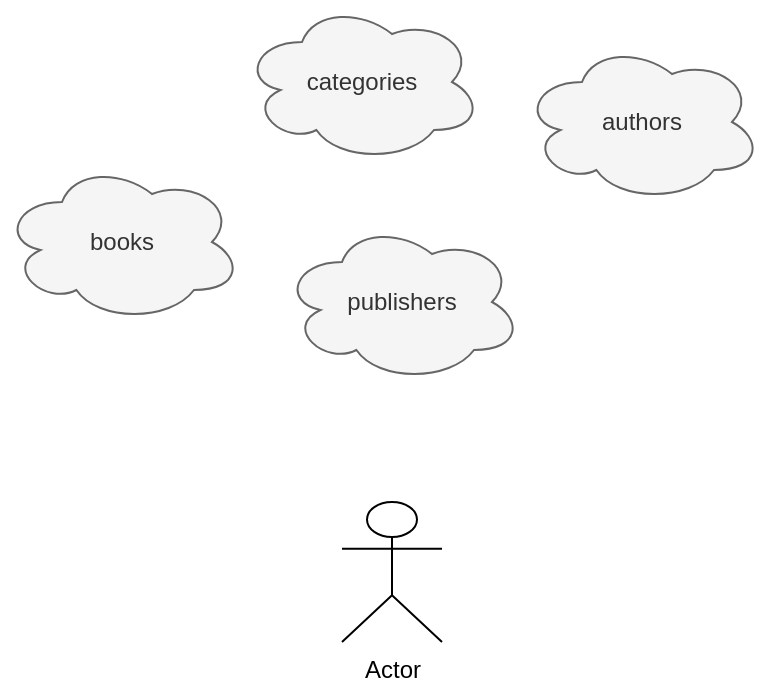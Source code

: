 <mxfile>
    <diagram id="opLcPAPssFSbwAhMN3T6" name="Page-1">
        <mxGraphModel dx="411" dy="529" grid="1" gridSize="10" guides="1" tooltips="1" connect="1" arrows="1" fold="1" page="1" pageScale="1" pageWidth="827" pageHeight="1169" math="0" shadow="0">
            <root>
                <mxCell id="0"/>
                <mxCell id="1" parent="0"/>
                <mxCell id="4" value="books" style="ellipse;shape=cloud;whiteSpace=wrap;html=1;rounded=0;fillColor=#f5f5f5;strokeColor=#666666;fontColor=#333333;" parent="1" vertex="1">
                    <mxGeometry x="10" y="190" width="120" height="80" as="geometry"/>
                </mxCell>
                <mxCell id="6" value="categories" style="ellipse;shape=cloud;whiteSpace=wrap;html=1;rounded=0;fillColor=#f5f5f5;strokeColor=#666666;fontColor=#333333;" parent="1" vertex="1">
                    <mxGeometry x="130" y="110" width="120" height="80" as="geometry"/>
                </mxCell>
                <mxCell id="8" value="Actor" style="shape=umlActor;verticalLabelPosition=bottom;verticalAlign=top;html=1;outlineConnect=0;rounded=0;" parent="1" vertex="1">
                    <mxGeometry x="180" y="360" width="50" height="70" as="geometry"/>
                </mxCell>
                <mxCell id="10" value="authors" style="ellipse;shape=cloud;whiteSpace=wrap;html=1;rounded=0;fillColor=#f5f5f5;strokeColor=#666666;fontColor=#333333;" parent="1" vertex="1">
                    <mxGeometry x="270" y="130" width="120" height="80" as="geometry"/>
                </mxCell>
                <mxCell id="11" value="publishers&lt;br&gt;" style="ellipse;shape=cloud;whiteSpace=wrap;html=1;rounded=0;fillColor=#f5f5f5;strokeColor=#666666;fontColor=#333333;" vertex="1" parent="1">
                    <mxGeometry x="150" y="220" width="120" height="80" as="geometry"/>
                </mxCell>
            </root>
        </mxGraphModel>
    </diagram>
</mxfile>